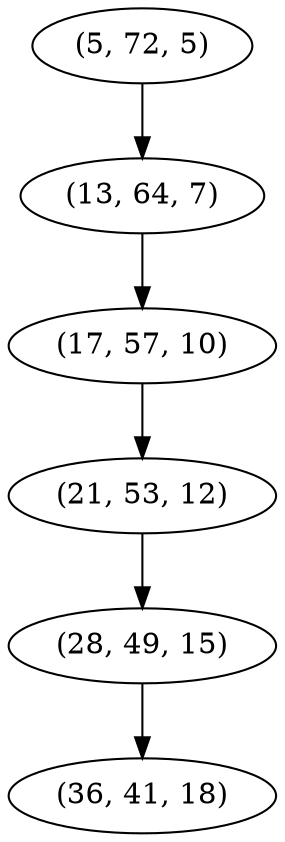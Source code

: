 digraph tree {
    "(5, 72, 5)";
    "(13, 64, 7)";
    "(17, 57, 10)";
    "(21, 53, 12)";
    "(28, 49, 15)";
    "(36, 41, 18)";
    "(5, 72, 5)" -> "(13, 64, 7)";
    "(13, 64, 7)" -> "(17, 57, 10)";
    "(17, 57, 10)" -> "(21, 53, 12)";
    "(21, 53, 12)" -> "(28, 49, 15)";
    "(28, 49, 15)" -> "(36, 41, 18)";
}
